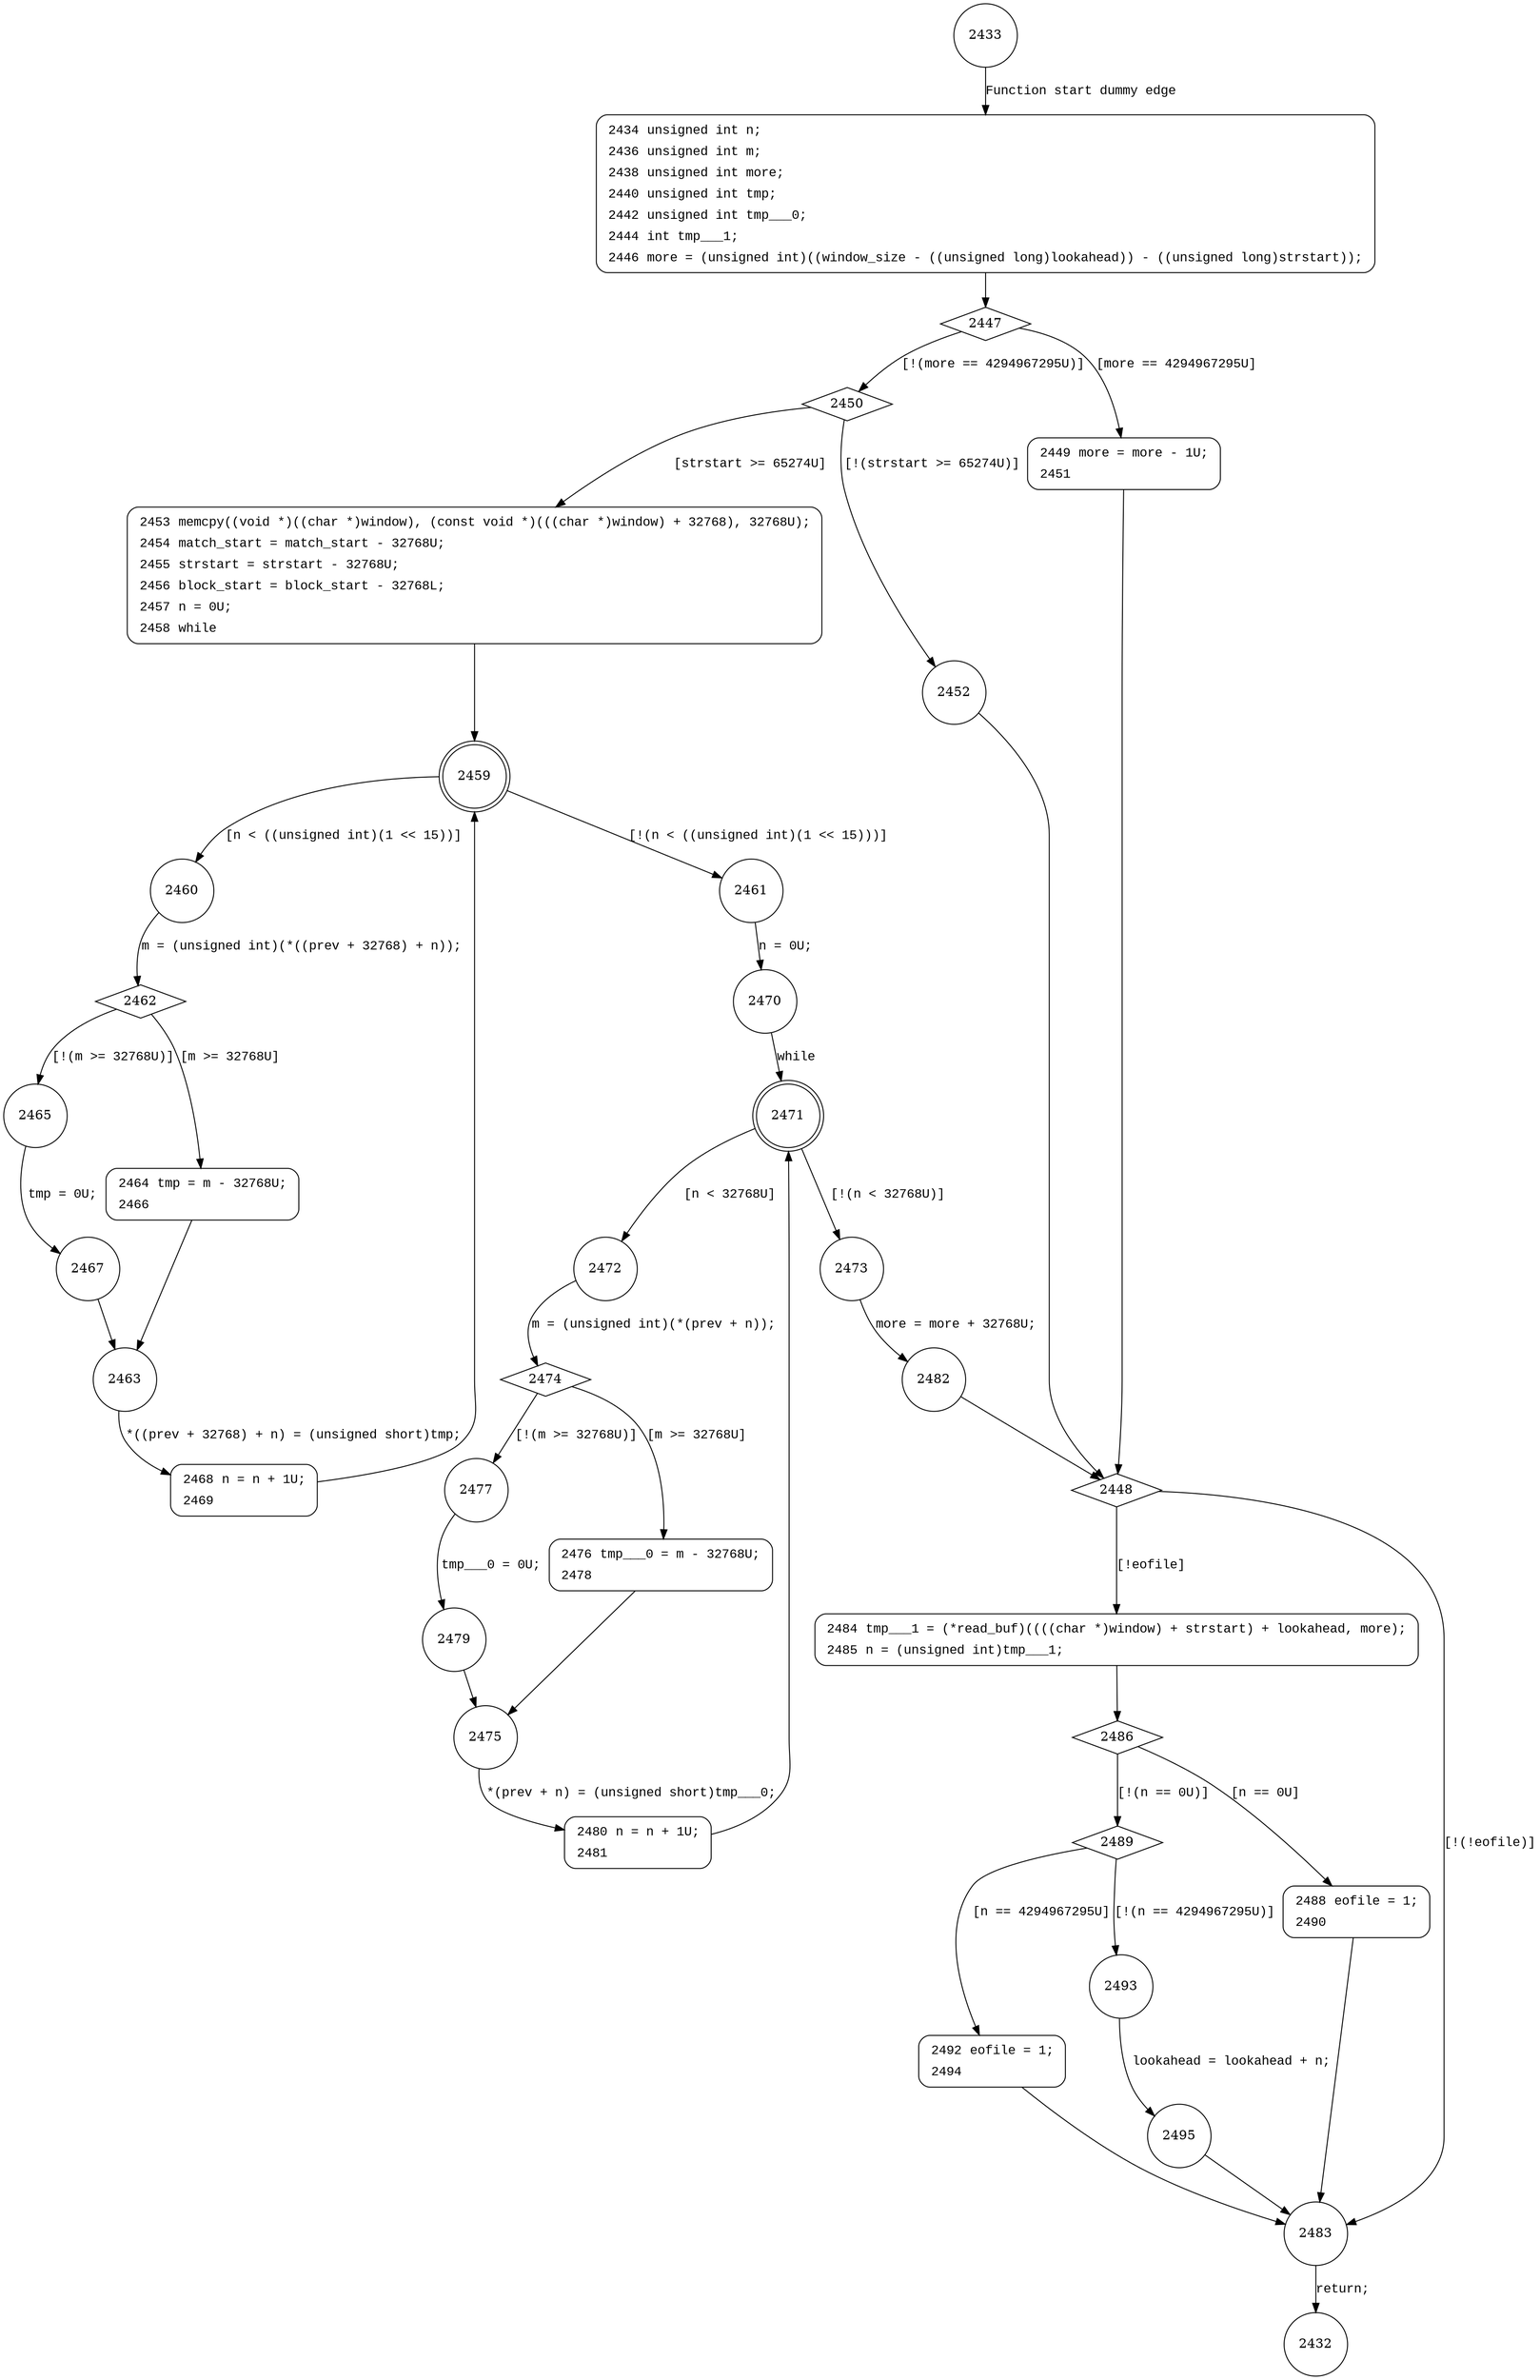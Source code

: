 digraph fill_window {
2433 [shape="circle"]
2434 [shape="circle"]
2447 [shape="diamond"]
2450 [shape="diamond"]
2449 [shape="circle"]
2448 [shape="diamond"]
2483 [shape="circle"]
2484 [shape="circle"]
2486 [shape="diamond"]
2489 [shape="diamond"]
2488 [shape="circle"]
2432 [shape="circle"]
2493 [shape="circle"]
2492 [shape="circle"]
2495 [shape="circle"]
2452 [shape="circle"]
2453 [shape="circle"]
2459 [shape="doublecircle"]
2461 [shape="circle"]
2460 [shape="circle"]
2462 [shape="diamond"]
2465 [shape="circle"]
2464 [shape="circle"]
2463 [shape="circle"]
2468 [shape="circle"]
2467 [shape="circle"]
2470 [shape="circle"]
2471 [shape="doublecircle"]
2473 [shape="circle"]
2472 [shape="circle"]
2474 [shape="diamond"]
2477 [shape="circle"]
2476 [shape="circle"]
2475 [shape="circle"]
2480 [shape="circle"]
2479 [shape="circle"]
2482 [shape="circle"]
2434 [style="filled,bold" penwidth="1" fillcolor="white" fontname="Courier New" shape="Mrecord" label=<<table border="0" cellborder="0" cellpadding="3" bgcolor="white"><tr><td align="right">2434</td><td align="left">unsigned int n;</td></tr><tr><td align="right">2436</td><td align="left">unsigned int m;</td></tr><tr><td align="right">2438</td><td align="left">unsigned int more;</td></tr><tr><td align="right">2440</td><td align="left">unsigned int tmp;</td></tr><tr><td align="right">2442</td><td align="left">unsigned int tmp___0;</td></tr><tr><td align="right">2444</td><td align="left">int tmp___1;</td></tr><tr><td align="right">2446</td><td align="left">more = (unsigned int)((window_size - ((unsigned long)lookahead)) - ((unsigned long)strstart));</td></tr></table>>]
2434 -> 2447[label=""]
2449 [style="filled,bold" penwidth="1" fillcolor="white" fontname="Courier New" shape="Mrecord" label=<<table border="0" cellborder="0" cellpadding="3" bgcolor="white"><tr><td align="right">2449</td><td align="left">more = more - 1U;</td></tr><tr><td align="right">2451</td><td align="left"></td></tr></table>>]
2449 -> 2448[label=""]
2484 [style="filled,bold" penwidth="1" fillcolor="white" fontname="Courier New" shape="Mrecord" label=<<table border="0" cellborder="0" cellpadding="3" bgcolor="white"><tr><td align="right">2484</td><td align="left">tmp___1 = (*read_buf)((((char *)window) + strstart) + lookahead, more);</td></tr><tr><td align="right">2485</td><td align="left">n = (unsigned int)tmp___1;</td></tr></table>>]
2484 -> 2486[label=""]
2488 [style="filled,bold" penwidth="1" fillcolor="white" fontname="Courier New" shape="Mrecord" label=<<table border="0" cellborder="0" cellpadding="3" bgcolor="white"><tr><td align="right">2488</td><td align="left">eofile = 1;</td></tr><tr><td align="right">2490</td><td align="left"></td></tr></table>>]
2488 -> 2483[label=""]
2492 [style="filled,bold" penwidth="1" fillcolor="white" fontname="Courier New" shape="Mrecord" label=<<table border="0" cellborder="0" cellpadding="3" bgcolor="white"><tr><td align="right">2492</td><td align="left">eofile = 1;</td></tr><tr><td align="right">2494</td><td align="left"></td></tr></table>>]
2492 -> 2483[label=""]
2453 [style="filled,bold" penwidth="1" fillcolor="white" fontname="Courier New" shape="Mrecord" label=<<table border="0" cellborder="0" cellpadding="3" bgcolor="white"><tr><td align="right">2453</td><td align="left">memcpy((void *)((char *)window), (const void *)(((char *)window) + 32768), 32768U);</td></tr><tr><td align="right">2454</td><td align="left">match_start = match_start - 32768U;</td></tr><tr><td align="right">2455</td><td align="left">strstart = strstart - 32768U;</td></tr><tr><td align="right">2456</td><td align="left">block_start = block_start - 32768L;</td></tr><tr><td align="right">2457</td><td align="left">n = 0U;</td></tr><tr><td align="right">2458</td><td align="left">while</td></tr></table>>]
2453 -> 2459[label=""]
2464 [style="filled,bold" penwidth="1" fillcolor="white" fontname="Courier New" shape="Mrecord" label=<<table border="0" cellborder="0" cellpadding="3" bgcolor="white"><tr><td align="right">2464</td><td align="left">tmp = m - 32768U;</td></tr><tr><td align="right">2466</td><td align="left"></td></tr></table>>]
2464 -> 2463[label=""]
2468 [style="filled,bold" penwidth="1" fillcolor="white" fontname="Courier New" shape="Mrecord" label=<<table border="0" cellborder="0" cellpadding="3" bgcolor="white"><tr><td align="right">2468</td><td align="left">n = n + 1U;</td></tr><tr><td align="right">2469</td><td align="left"></td></tr></table>>]
2468 -> 2459[label=""]
2476 [style="filled,bold" penwidth="1" fillcolor="white" fontname="Courier New" shape="Mrecord" label=<<table border="0" cellborder="0" cellpadding="3" bgcolor="white"><tr><td align="right">2476</td><td align="left">tmp___0 = m - 32768U;</td></tr><tr><td align="right">2478</td><td align="left"></td></tr></table>>]
2476 -> 2475[label=""]
2480 [style="filled,bold" penwidth="1" fillcolor="white" fontname="Courier New" shape="Mrecord" label=<<table border="0" cellborder="0" cellpadding="3" bgcolor="white"><tr><td align="right">2480</td><td align="left">n = n + 1U;</td></tr><tr><td align="right">2481</td><td align="left"></td></tr></table>>]
2480 -> 2471[label=""]
2433 -> 2434 [label="Function start dummy edge" fontname="Courier New"]
2447 -> 2450 [label="[!(more == 4294967295U)]" fontname="Courier New"]
2447 -> 2449 [label="[more == 4294967295U]" fontname="Courier New"]
2448 -> 2483 [label="[!(!eofile)]" fontname="Courier New"]
2448 -> 2484 [label="[!eofile]" fontname="Courier New"]
2486 -> 2489 [label="[!(n == 0U)]" fontname="Courier New"]
2486 -> 2488 [label="[n == 0U]" fontname="Courier New"]
2483 -> 2432 [label="return;" fontname="Courier New"]
2489 -> 2493 [label="[!(n == 4294967295U)]" fontname="Courier New"]
2489 -> 2492 [label="[n == 4294967295U]" fontname="Courier New"]
2493 -> 2495 [label="lookahead = lookahead + n;" fontname="Courier New"]
2450 -> 2452 [label="[!(strstart >= 65274U)]" fontname="Courier New"]
2450 -> 2453 [label="[strstart >= 65274U]" fontname="Courier New"]
2459 -> 2461 [label="[!(n < ((unsigned int)(1 << 15)))]" fontname="Courier New"]
2459 -> 2460 [label="[n < ((unsigned int)(1 << 15))]" fontname="Courier New"]
2462 -> 2465 [label="[!(m >= 32768U)]" fontname="Courier New"]
2462 -> 2464 [label="[m >= 32768U]" fontname="Courier New"]
2463 -> 2468 [label="*((prev + 32768) + n) = (unsigned short)tmp;" fontname="Courier New"]
2465 -> 2467 [label="tmp = 0U;" fontname="Courier New"]
2461 -> 2470 [label="n = 0U;" fontname="Courier New"]
2471 -> 2473 [label="[!(n < 32768U)]" fontname="Courier New"]
2471 -> 2472 [label="[n < 32768U]" fontname="Courier New"]
2474 -> 2477 [label="[!(m >= 32768U)]" fontname="Courier New"]
2474 -> 2476 [label="[m >= 32768U]" fontname="Courier New"]
2475 -> 2480 [label="*(prev + n) = (unsigned short)tmp___0;" fontname="Courier New"]
2477 -> 2479 [label="tmp___0 = 0U;" fontname="Courier New"]
2473 -> 2482 [label="more = more + 32768U;" fontname="Courier New"]
2452 -> 2448 [label="" fontname="Courier New"]
2495 -> 2483 [label="" fontname="Courier New"]
2460 -> 2462 [label="m = (unsigned int)(*((prev + 32768) + n));" fontname="Courier New"]
2467 -> 2463 [label="" fontname="Courier New"]
2470 -> 2471 [label="while" fontname="Courier New"]
2472 -> 2474 [label="m = (unsigned int)(*(prev + n));" fontname="Courier New"]
2479 -> 2475 [label="" fontname="Courier New"]
2482 -> 2448 [label="" fontname="Courier New"]
}